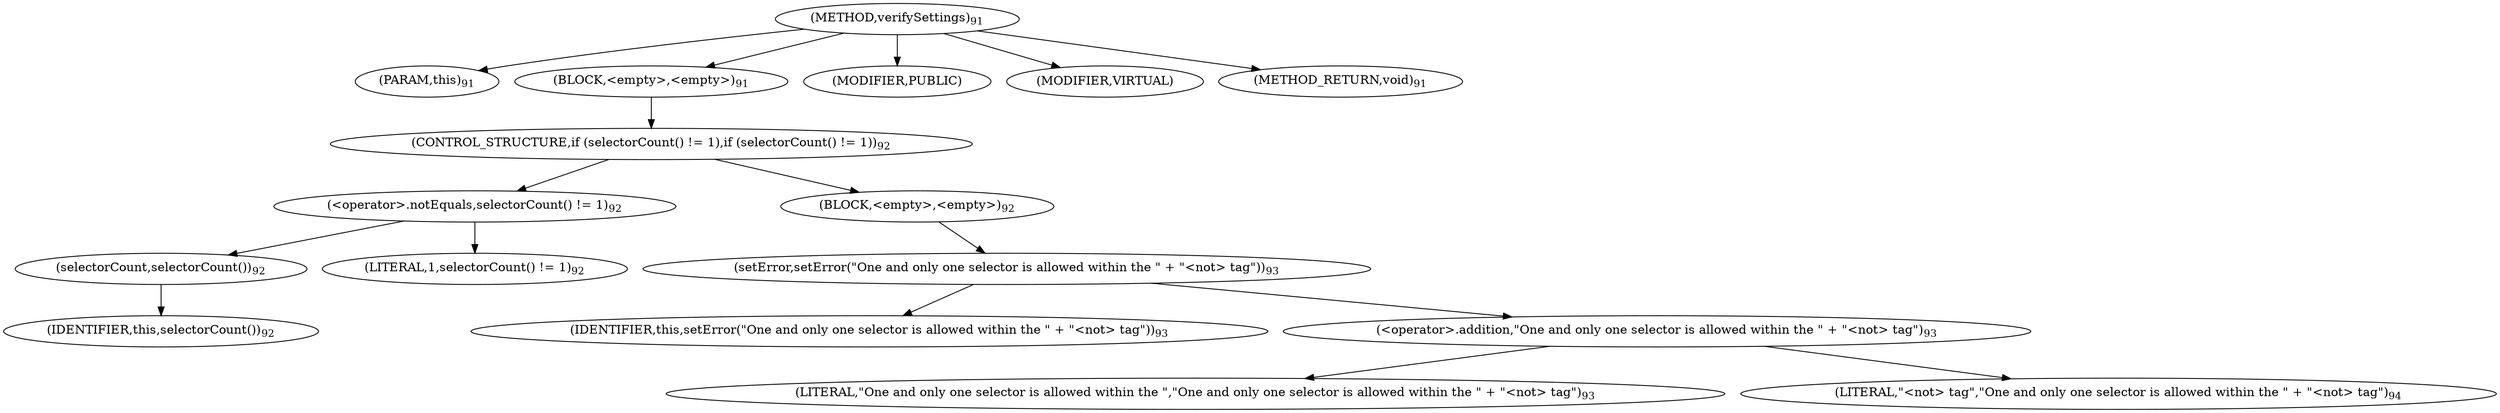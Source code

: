 digraph "verifySettings" {  
"45" [label = <(METHOD,verifySettings)<SUB>91</SUB>> ]
"8" [label = <(PARAM,this)<SUB>91</SUB>> ]
"46" [label = <(BLOCK,&lt;empty&gt;,&lt;empty&gt;)<SUB>91</SUB>> ]
"47" [label = <(CONTROL_STRUCTURE,if (selectorCount() != 1),if (selectorCount() != 1))<SUB>92</SUB>> ]
"48" [label = <(&lt;operator&gt;.notEquals,selectorCount() != 1)<SUB>92</SUB>> ]
"49" [label = <(selectorCount,selectorCount())<SUB>92</SUB>> ]
"7" [label = <(IDENTIFIER,this,selectorCount())<SUB>92</SUB>> ]
"50" [label = <(LITERAL,1,selectorCount() != 1)<SUB>92</SUB>> ]
"51" [label = <(BLOCK,&lt;empty&gt;,&lt;empty&gt;)<SUB>92</SUB>> ]
"52" [label = <(setError,setError(&quot;One and only one selector is allowed within the &quot; + &quot;&lt;not&gt; tag&quot;))<SUB>93</SUB>> ]
"9" [label = <(IDENTIFIER,this,setError(&quot;One and only one selector is allowed within the &quot; + &quot;&lt;not&gt; tag&quot;))<SUB>93</SUB>> ]
"53" [label = <(&lt;operator&gt;.addition,&quot;One and only one selector is allowed within the &quot; + &quot;&lt;not&gt; tag&quot;)<SUB>93</SUB>> ]
"54" [label = <(LITERAL,&quot;One and only one selector is allowed within the &quot;,&quot;One and only one selector is allowed within the &quot; + &quot;&lt;not&gt; tag&quot;)<SUB>93</SUB>> ]
"55" [label = <(LITERAL,&quot;&lt;not&gt; tag&quot;,&quot;One and only one selector is allowed within the &quot; + &quot;&lt;not&gt; tag&quot;)<SUB>94</SUB>> ]
"56" [label = <(MODIFIER,PUBLIC)> ]
"57" [label = <(MODIFIER,VIRTUAL)> ]
"58" [label = <(METHOD_RETURN,void)<SUB>91</SUB>> ]
  "45" -> "8" 
  "45" -> "46" 
  "45" -> "56" 
  "45" -> "57" 
  "45" -> "58" 
  "46" -> "47" 
  "47" -> "48" 
  "47" -> "51" 
  "48" -> "49" 
  "48" -> "50" 
  "49" -> "7" 
  "51" -> "52" 
  "52" -> "9" 
  "52" -> "53" 
  "53" -> "54" 
  "53" -> "55" 
}

